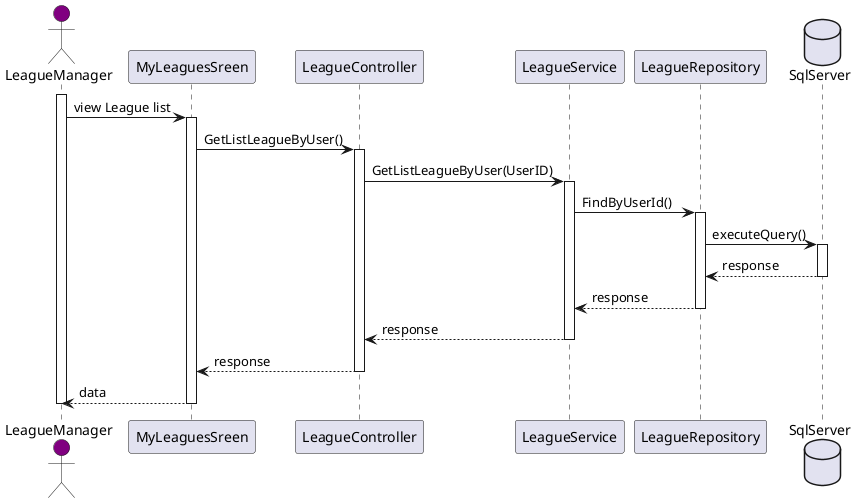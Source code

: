@startuml My Leagues
actor LeagueManager #Purple
participant MyLeaguesSreen
participant LeagueController
participant LeagueService
participant LeagueRepository
database SqlServer

activate LeagueManager
    LeagueManager -> MyLeaguesSreen: view League list
    activate MyLeaguesSreen
        MyLeaguesSreen -> LeagueController: GetListLeagueByUser()
        activate LeagueController
            LeagueController -> LeagueService: GetListLeagueByUser(UserID)
            activate LeagueService
                LeagueService -> LeagueRepository: FindByUserId()
                activate LeagueRepository
                    LeagueRepository -> SqlServer : executeQuery()
                    activate SqlServer
                        SqlServer --> LeagueRepository: response
                    deactivate SqlServer
                    LeagueRepository --> LeagueService: response
                deactivate LeagueRepository
                LeagueService --> LeagueController: response
            deactivate LeagueService
            LeagueController --> MyLeaguesSreen: response
        deactivate LeagueController
        MyLeaguesSreen --> LeagueManager: data
    deactivate MyLeaguesSreen
deactivate LeagueManager
@enduml